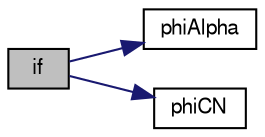 digraph "if"
{
  bgcolor="transparent";
  edge [fontname="FreeSans",fontsize="10",labelfontname="FreeSans",labelfontsize="10"];
  node [fontname="FreeSans",fontsize="10",shape=record];
  rankdir="LR";
  Node1 [label="if",height=0.2,width=0.4,color="black", fillcolor="grey75", style="filled" fontcolor="black"];
  Node1 -> Node2 [color="midnightblue",fontsize="10",style="solid",fontname="FreeSans"];
  Node2 [label="phiAlpha",height=0.2,width=0.4,color="black",URL="$a03199.html#a517e2d68a4edfa461ad7c4db02a1acb3"];
  Node1 -> Node3 [color="midnightblue",fontsize="10",style="solid",fontname="FreeSans"];
  Node3 [label="phiCN",height=0.2,width=0.4,color="black",URL="$a03197.html#a3da4a26ffe5c17f4227e0e2ae741a4ed"];
}
